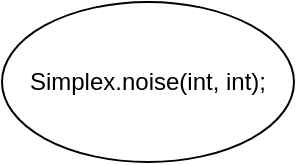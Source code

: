 <mxfile>
    <diagram id="SU7TlElflYCthP7yXgV0" name="Simplex.cs">
        <mxGraphModel dx="1071" dy="543" grid="1" gridSize="10" guides="1" tooltips="1" connect="1" arrows="1" fold="1" page="1" pageScale="1" pageWidth="827" pageHeight="1169" math="0" shadow="0">
            <root>
                <mxCell id="0"/>
                <mxCell id="1" parent="0"/>
                <mxCell id="3" value="Simplex.noise(int, int);" style="ellipse;whiteSpace=wrap;html=1;" vertex="1" parent="1">
                    <mxGeometry x="341" y="30" width="146" height="80" as="geometry"/>
                </mxCell>
            </root>
        </mxGraphModel>
    </diagram>
</mxfile>